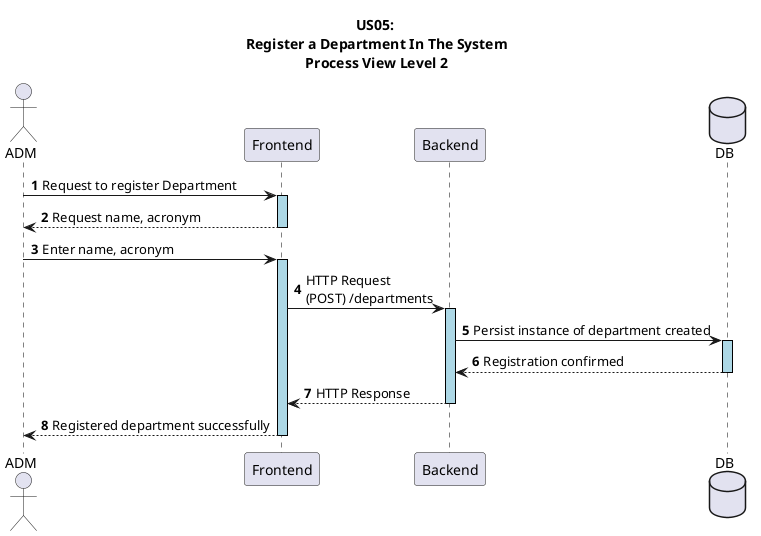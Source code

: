 @startuml
autonumber

skinparam sequence {
   LifelineBorderColor black
   LifelineBackgroundColor LightBlue
 }

title US05:\n Register a Department In The System\n Process View Level 2
actor ADM
participant "Frontend" as FE
participant "Backend" as BE
database DB

ADM -> FE ++: Request to register Department
FE --> ADM --: Request name, acronym
ADM -> FE ++: Enter name, acronym

FE -> BE ++: HTTP Request \n(POST) /departments
BE -> DB ++: Persist instance of department created
DB --> BE --: Registration confirmed
BE --> FE --: HTTP Response
FE --> ADM --: Registered department successfully

@enduml

